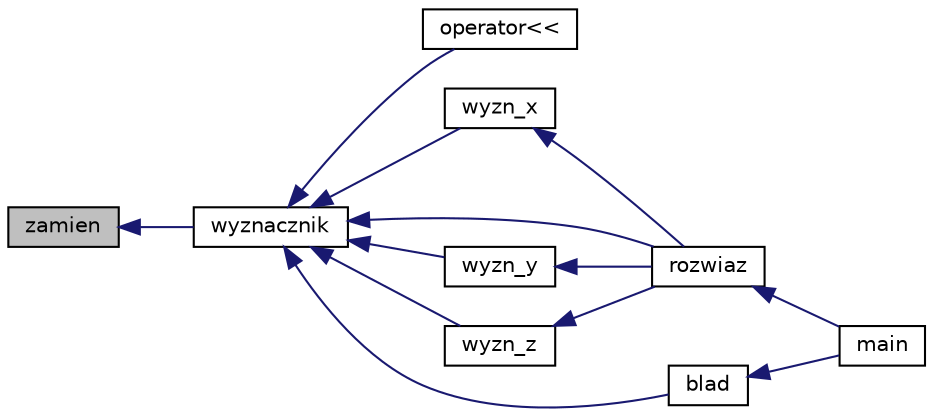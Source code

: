 digraph "zamien"
{
  edge [fontname="Helvetica",fontsize="10",labelfontname="Helvetica",labelfontsize="10"];
  node [fontname="Helvetica",fontsize="10",shape=record];
  rankdir="LR";
  Node1 [label="zamien",height=0.2,width=0.4,color="black", fillcolor="grey75", style="filled" fontcolor="black"];
  Node1 -> Node2 [dir="back",color="midnightblue",fontsize="10",style="solid",fontname="Helvetica"];
  Node2 [label="wyznacznik",height=0.2,width=0.4,color="black", fillcolor="white", style="filled",URL="$_macierz_8cpp.html#ac061d4d5648a357ef39095c12b0e69fb"];
  Node2 -> Node3 [dir="back",color="midnightblue",fontsize="10",style="solid",fontname="Helvetica"];
  Node3 [label="operator\<\<",height=0.2,width=0.4,color="black", fillcolor="white", style="filled",URL="$_uklad_rownan_liniowych_8cpp.html#aa1b83ea45a1ea9fc730ab1e12cf9cea3"];
  Node2 -> Node4 [dir="back",color="midnightblue",fontsize="10",style="solid",fontname="Helvetica"];
  Node4 [label="wyzn_x",height=0.2,width=0.4,color="black", fillcolor="white", style="filled",URL="$_uklad_rownan_liniowych_8cpp.html#a4a8b0c8ca3c86b16bf2c2c9df6561962"];
  Node4 -> Node5 [dir="back",color="midnightblue",fontsize="10",style="solid",fontname="Helvetica"];
  Node5 [label="rozwiaz",height=0.2,width=0.4,color="black", fillcolor="white", style="filled",URL="$_uklad_rownan_liniowych_8cpp.html#ae790368d64a60d111144268805defcb9"];
  Node5 -> Node6 [dir="back",color="midnightblue",fontsize="10",style="solid",fontname="Helvetica"];
  Node6 [label="main",height=0.2,width=0.4,color="black", fillcolor="white", style="filled",URL="$main_8cpp.html#ae66f6b31b5ad750f1fe042a706a4e3d4"];
  Node2 -> Node7 [dir="back",color="midnightblue",fontsize="10",style="solid",fontname="Helvetica"];
  Node7 [label="wyzn_y",height=0.2,width=0.4,color="black", fillcolor="white", style="filled",URL="$_uklad_rownan_liniowych_8cpp.html#a0cbb4825ded1d1404ae4afc6b5ea1374"];
  Node7 -> Node5 [dir="back",color="midnightblue",fontsize="10",style="solid",fontname="Helvetica"];
  Node2 -> Node8 [dir="back",color="midnightblue",fontsize="10",style="solid",fontname="Helvetica"];
  Node8 [label="wyzn_z",height=0.2,width=0.4,color="black", fillcolor="white", style="filled",URL="$_uklad_rownan_liniowych_8cpp.html#a0071383a2b3ca14bf5656f8d6eab8cb6"];
  Node8 -> Node5 [dir="back",color="midnightblue",fontsize="10",style="solid",fontname="Helvetica"];
  Node2 -> Node5 [dir="back",color="midnightblue",fontsize="10",style="solid",fontname="Helvetica"];
  Node2 -> Node9 [dir="back",color="midnightblue",fontsize="10",style="solid",fontname="Helvetica"];
  Node9 [label="blad",height=0.2,width=0.4,color="black", fillcolor="white", style="filled",URL="$_uklad_rownan_liniowych_8cpp.html#a65b6e4a2dae343cccaad029bbf08c953"];
  Node9 -> Node6 [dir="back",color="midnightblue",fontsize="10",style="solid",fontname="Helvetica"];
}
